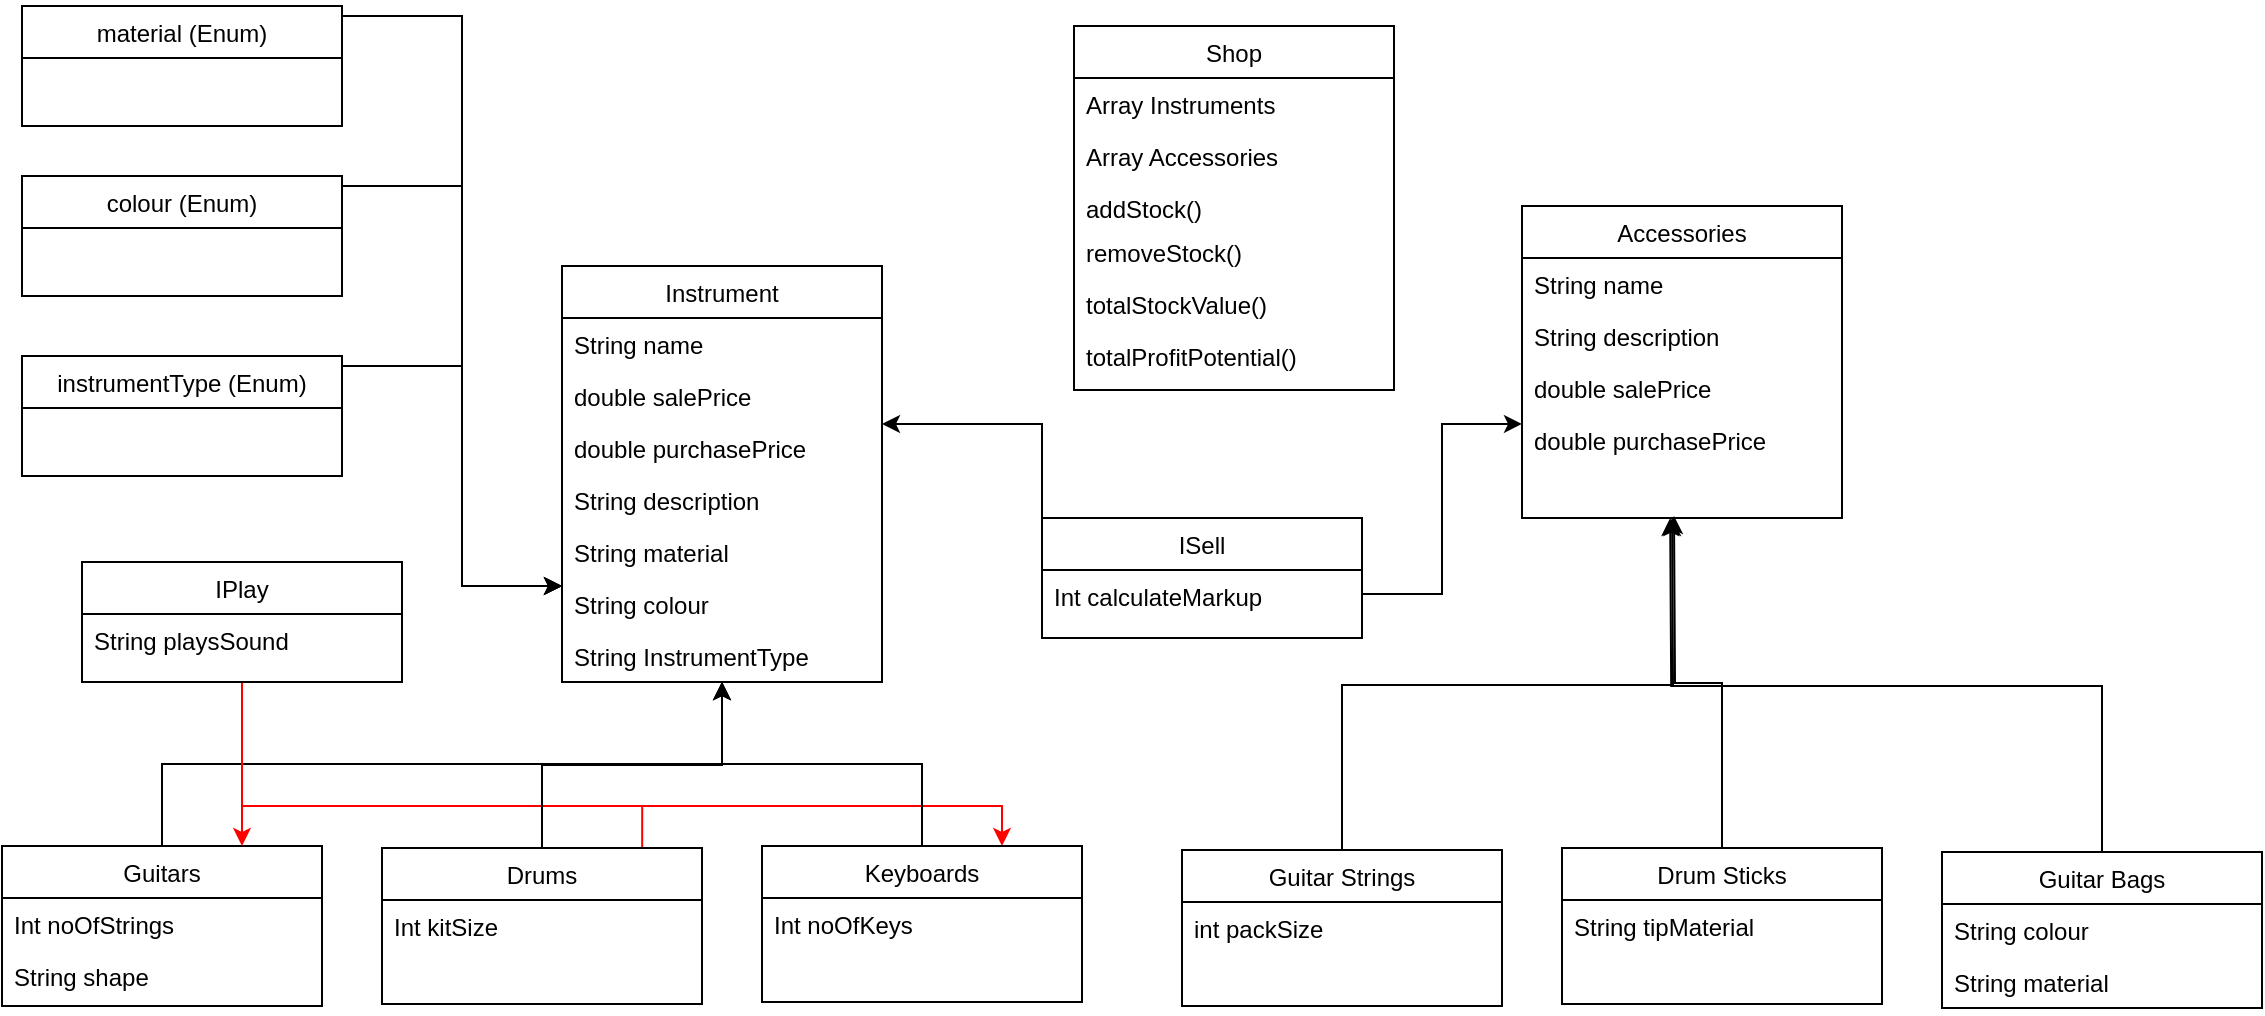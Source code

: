 <mxfile version="14.7.2" type="device"><diagram id="C5RBs43oDa-KdzZeNtuy" name="Page-1"><mxGraphModel dx="2065" dy="514" grid="1" gridSize="10" guides="1" tooltips="1" connect="1" arrows="1" fold="1" page="1" pageScale="1" pageWidth="827" pageHeight="1169" math="0" shadow="0"><root><mxCell id="WIyWlLk6GJQsqaUBKTNV-0"/><mxCell id="WIyWlLk6GJQsqaUBKTNV-1" parent="WIyWlLk6GJQsqaUBKTNV-0"/><mxCell id="zkfFHV4jXpPFQw0GAbJ--13" value="Shop&#10;" style="swimlane;fontStyle=0;align=center;verticalAlign=top;childLayout=stackLayout;horizontal=1;startSize=26;horizontalStack=0;resizeParent=1;resizeLast=0;collapsible=1;marginBottom=0;rounded=0;shadow=0;strokeWidth=1;" parent="WIyWlLk6GJQsqaUBKTNV-1" vertex="1"><mxGeometry x="386" y="120" width="160" height="182" as="geometry"><mxRectangle x="340" y="380" width="170" height="26" as="alternateBounds"/></mxGeometry></mxCell><mxCell id="fQYTBatKoe05oKKrotgL-78" value="Array Instruments" style="text;align=left;verticalAlign=top;spacingLeft=4;spacingRight=4;overflow=hidden;rotatable=0;points=[[0,0.5],[1,0.5]];portConstraint=eastwest;" vertex="1" parent="zkfFHV4jXpPFQw0GAbJ--13"><mxGeometry y="26" width="160" height="26" as="geometry"/></mxCell><mxCell id="fQYTBatKoe05oKKrotgL-79" value="Array Accessories" style="text;align=left;verticalAlign=top;spacingLeft=4;spacingRight=4;overflow=hidden;rotatable=0;points=[[0,0.5],[1,0.5]];portConstraint=eastwest;" vertex="1" parent="zkfFHV4jXpPFQw0GAbJ--13"><mxGeometry y="52" width="160" height="26" as="geometry"/></mxCell><mxCell id="fQYTBatKoe05oKKrotgL-80" value="addStock()" style="text;align=left;verticalAlign=top;spacingLeft=4;spacingRight=4;overflow=hidden;rotatable=0;points=[[0,0.5],[1,0.5]];portConstraint=eastwest;" vertex="1" parent="zkfFHV4jXpPFQw0GAbJ--13"><mxGeometry y="78" width="160" height="22" as="geometry"/></mxCell><mxCell id="fQYTBatKoe05oKKrotgL-81" value="removeStock()" style="text;align=left;verticalAlign=top;spacingLeft=4;spacingRight=4;overflow=hidden;rotatable=0;points=[[0,0.5],[1,0.5]];portConstraint=eastwest;" vertex="1" parent="zkfFHV4jXpPFQw0GAbJ--13"><mxGeometry y="100" width="160" height="26" as="geometry"/></mxCell><mxCell id="fQYTBatKoe05oKKrotgL-82" value="totalStockValue()" style="text;align=left;verticalAlign=top;spacingLeft=4;spacingRight=4;overflow=hidden;rotatable=0;points=[[0,0.5],[1,0.5]];portConstraint=eastwest;" vertex="1" parent="zkfFHV4jXpPFQw0GAbJ--13"><mxGeometry y="126" width="160" height="26" as="geometry"/></mxCell><mxCell id="fQYTBatKoe05oKKrotgL-83" value="totalProfitPotential()" style="text;align=left;verticalAlign=top;spacingLeft=4;spacingRight=4;overflow=hidden;rotatable=0;points=[[0,0.5],[1,0.5]];portConstraint=eastwest;" vertex="1" parent="zkfFHV4jXpPFQw0GAbJ--13"><mxGeometry y="152" width="160" height="26" as="geometry"/></mxCell><mxCell id="fQYTBatKoe05oKKrotgL-1" value="Accessories" style="swimlane;fontStyle=0;align=center;verticalAlign=top;childLayout=stackLayout;horizontal=1;startSize=26;horizontalStack=0;resizeParent=1;resizeLast=0;collapsible=1;marginBottom=0;rounded=0;shadow=0;strokeWidth=1;" vertex="1" parent="WIyWlLk6GJQsqaUBKTNV-1"><mxGeometry x="610" y="210" width="160" height="156" as="geometry"><mxRectangle x="340" y="380" width="170" height="26" as="alternateBounds"/></mxGeometry></mxCell><mxCell id="fQYTBatKoe05oKKrotgL-64" value="String name" style="text;align=left;verticalAlign=top;spacingLeft=4;spacingRight=4;overflow=hidden;rotatable=0;points=[[0,0.5],[1,0.5]];portConstraint=eastwest;" vertex="1" parent="fQYTBatKoe05oKKrotgL-1"><mxGeometry y="26" width="160" height="26" as="geometry"/></mxCell><mxCell id="fQYTBatKoe05oKKrotgL-67" value="String description" style="text;align=left;verticalAlign=top;spacingLeft=4;spacingRight=4;overflow=hidden;rotatable=0;points=[[0,0.5],[1,0.5]];portConstraint=eastwest;" vertex="1" parent="fQYTBatKoe05oKKrotgL-1"><mxGeometry y="52" width="160" height="26" as="geometry"/></mxCell><mxCell id="fQYTBatKoe05oKKrotgL-65" value="double salePrice" style="text;align=left;verticalAlign=top;spacingLeft=4;spacingRight=4;overflow=hidden;rotatable=0;points=[[0,0.5],[1,0.5]];portConstraint=eastwest;" vertex="1" parent="fQYTBatKoe05oKKrotgL-1"><mxGeometry y="78" width="160" height="26" as="geometry"/></mxCell><mxCell id="fQYTBatKoe05oKKrotgL-66" value="double purchasePrice" style="text;align=left;verticalAlign=top;spacingLeft=4;spacingRight=4;overflow=hidden;rotatable=0;points=[[0,0.5],[1,0.5]];portConstraint=eastwest;" vertex="1" parent="fQYTBatKoe05oKKrotgL-1"><mxGeometry y="104" width="160" height="26" as="geometry"/></mxCell><mxCell id="fQYTBatKoe05oKKrotgL-45" style="edgeStyle=orthogonalEdgeStyle;rounded=0;orthogonalLoop=1;jettySize=auto;html=1;exitX=0.5;exitY=0;exitDx=0;exitDy=0;entryX=0.5;entryY=1;entryDx=0;entryDy=0;" edge="1" parent="WIyWlLk6GJQsqaUBKTNV-1" source="fQYTBatKoe05oKKrotgL-13" target="fQYTBatKoe05oKKrotgL-19"><mxGeometry relative="1" as="geometry"/></mxCell><mxCell id="fQYTBatKoe05oKKrotgL-13" value="Guitars" style="swimlane;fontStyle=0;align=center;verticalAlign=top;childLayout=stackLayout;horizontal=1;startSize=26;horizontalStack=0;resizeParent=1;resizeLast=0;collapsible=1;marginBottom=0;rounded=0;shadow=0;strokeWidth=1;" vertex="1" parent="WIyWlLk6GJQsqaUBKTNV-1"><mxGeometry x="-150" y="530" width="160" height="80" as="geometry"><mxRectangle x="130" y="380" width="160" height="26" as="alternateBounds"/></mxGeometry></mxCell><mxCell id="fQYTBatKoe05oKKrotgL-36" value="Int noOfStrings" style="text;align=left;verticalAlign=top;spacingLeft=4;spacingRight=4;overflow=hidden;rotatable=0;points=[[0,0.5],[1,0.5]];portConstraint=eastwest;" vertex="1" parent="fQYTBatKoe05oKKrotgL-13"><mxGeometry y="26" width="160" height="26" as="geometry"/></mxCell><mxCell id="fQYTBatKoe05oKKrotgL-37" value="String shape" style="text;align=left;verticalAlign=top;spacingLeft=4;spacingRight=4;overflow=hidden;rotatable=0;points=[[0,0.5],[1,0.5]];portConstraint=eastwest;" vertex="1" parent="fQYTBatKoe05oKKrotgL-13"><mxGeometry y="52" width="160" height="26" as="geometry"/></mxCell><mxCell id="fQYTBatKoe05oKKrotgL-19" value="Instrument" style="swimlane;fontStyle=0;align=center;verticalAlign=top;childLayout=stackLayout;horizontal=1;startSize=26;horizontalStack=0;resizeParent=1;resizeLast=0;collapsible=1;marginBottom=0;rounded=0;shadow=0;strokeWidth=1;" vertex="1" parent="WIyWlLk6GJQsqaUBKTNV-1"><mxGeometry x="130" y="240" width="160" height="208" as="geometry"><mxRectangle x="340" y="380" width="170" height="26" as="alternateBounds"/></mxGeometry></mxCell><mxCell id="fQYTBatKoe05oKKrotgL-29" value="String name" style="text;align=left;verticalAlign=top;spacingLeft=4;spacingRight=4;overflow=hidden;rotatable=0;points=[[0,0.5],[1,0.5]];portConstraint=eastwest;" vertex="1" parent="fQYTBatKoe05oKKrotgL-19"><mxGeometry y="26" width="160" height="26" as="geometry"/></mxCell><mxCell id="fQYTBatKoe05oKKrotgL-0" value="double salePrice" style="text;align=left;verticalAlign=top;spacingLeft=4;spacingRight=4;overflow=hidden;rotatable=0;points=[[0,0.5],[1,0.5]];portConstraint=eastwest;" vertex="1" parent="fQYTBatKoe05oKKrotgL-19"><mxGeometry y="52" width="160" height="26" as="geometry"/></mxCell><mxCell id="fQYTBatKoe05oKKrotgL-12" value="double purchasePrice" style="text;align=left;verticalAlign=top;spacingLeft=4;spacingRight=4;overflow=hidden;rotatable=0;points=[[0,0.5],[1,0.5]];portConstraint=eastwest;" vertex="1" parent="fQYTBatKoe05oKKrotgL-19"><mxGeometry y="78" width="160" height="26" as="geometry"/></mxCell><mxCell id="fQYTBatKoe05oKKrotgL-31" value="String description" style="text;align=left;verticalAlign=top;spacingLeft=4;spacingRight=4;overflow=hidden;rotatable=0;points=[[0,0.5],[1,0.5]];portConstraint=eastwest;" vertex="1" parent="fQYTBatKoe05oKKrotgL-19"><mxGeometry y="104" width="160" height="26" as="geometry"/></mxCell><mxCell id="fQYTBatKoe05oKKrotgL-21" value="String material" style="text;align=left;verticalAlign=top;spacingLeft=4;spacingRight=4;overflow=hidden;rotatable=0;points=[[0,0.5],[1,0.5]];portConstraint=eastwest;" vertex="1" parent="fQYTBatKoe05oKKrotgL-19"><mxGeometry y="130" width="160" height="26" as="geometry"/></mxCell><mxCell id="fQYTBatKoe05oKKrotgL-24" value="String colour" style="text;align=left;verticalAlign=top;spacingLeft=4;spacingRight=4;overflow=hidden;rotatable=0;points=[[0,0.5],[1,0.5]];portConstraint=eastwest;" vertex="1" parent="fQYTBatKoe05oKKrotgL-19"><mxGeometry y="156" width="160" height="26" as="geometry"/></mxCell><mxCell id="fQYTBatKoe05oKKrotgL-25" value="String InstrumentType" style="text;align=left;verticalAlign=top;spacingLeft=4;spacingRight=4;overflow=hidden;rotatable=0;points=[[0,0.5],[1,0.5]];portConstraint=eastwest;" vertex="1" parent="fQYTBatKoe05oKKrotgL-19"><mxGeometry y="182" width="160" height="26" as="geometry"/></mxCell><mxCell id="fQYTBatKoe05oKKrotgL-86" style="edgeStyle=orthogonalEdgeStyle;rounded=0;orthogonalLoop=1;jettySize=auto;html=1;exitX=0.5;exitY=1;exitDx=0;exitDy=0;entryX=0.75;entryY=0;entryDx=0;entryDy=0;strokeColor=#FF0000;" edge="1" parent="WIyWlLk6GJQsqaUBKTNV-1" source="fQYTBatKoe05oKKrotgL-26" target="fQYTBatKoe05oKKrotgL-13"><mxGeometry relative="1" as="geometry"/></mxCell><mxCell id="fQYTBatKoe05oKKrotgL-87" style="edgeStyle=orthogonalEdgeStyle;rounded=0;orthogonalLoop=1;jettySize=auto;html=1;exitX=0.5;exitY=1;exitDx=0;exitDy=0;entryX=0.813;entryY=0.115;entryDx=0;entryDy=0;entryPerimeter=0;strokeColor=#FF0000;" edge="1" parent="WIyWlLk6GJQsqaUBKTNV-1" source="fQYTBatKoe05oKKrotgL-26" target="fQYTBatKoe05oKKrotgL-38"><mxGeometry relative="1" as="geometry"><Array as="points"><mxPoint x="-30" y="510"/><mxPoint x="170" y="510"/></Array></mxGeometry></mxCell><mxCell id="fQYTBatKoe05oKKrotgL-88" style="edgeStyle=orthogonalEdgeStyle;rounded=0;orthogonalLoop=1;jettySize=auto;html=1;exitX=0.5;exitY=1;exitDx=0;exitDy=0;entryX=0.75;entryY=0;entryDx=0;entryDy=0;fillColor=#FF0000;strokeColor=#FF0000;" edge="1" parent="WIyWlLk6GJQsqaUBKTNV-1" source="fQYTBatKoe05oKKrotgL-26" target="fQYTBatKoe05oKKrotgL-41"><mxGeometry relative="1" as="geometry"><Array as="points"><mxPoint x="-30" y="510"/><mxPoint x="350" y="510"/></Array></mxGeometry></mxCell><mxCell id="fQYTBatKoe05oKKrotgL-26" value="IPlay" style="swimlane;fontStyle=0;align=center;verticalAlign=top;childLayout=stackLayout;horizontal=1;startSize=26;horizontalStack=0;resizeParent=1;resizeLast=0;collapsible=1;marginBottom=0;rounded=0;shadow=0;strokeWidth=1;" vertex="1" parent="WIyWlLk6GJQsqaUBKTNV-1"><mxGeometry x="-110" y="388" width="160" height="60" as="geometry"><mxRectangle x="340" y="380" width="170" height="26" as="alternateBounds"/></mxGeometry></mxCell><mxCell id="fQYTBatKoe05oKKrotgL-27" value="String playsSound" style="text;align=left;verticalAlign=top;spacingLeft=4;spacingRight=4;overflow=hidden;rotatable=0;points=[[0,0.5],[1,0.5]];portConstraint=eastwest;" vertex="1" parent="fQYTBatKoe05oKKrotgL-26"><mxGeometry y="26" width="160" height="26" as="geometry"/></mxCell><mxCell id="fQYTBatKoe05oKKrotgL-61" style="edgeStyle=orthogonalEdgeStyle;rounded=0;orthogonalLoop=1;jettySize=auto;html=1;exitX=1;exitY=0.5;exitDx=0;exitDy=0;" edge="1" parent="WIyWlLk6GJQsqaUBKTNV-1" source="fQYTBatKoe05oKKrotgL-32"><mxGeometry relative="1" as="geometry"><mxPoint x="130" y="400" as="targetPoint"/><Array as="points"><mxPoint x="80" y="200"/><mxPoint x="80" y="400"/></Array></mxGeometry></mxCell><mxCell id="fQYTBatKoe05oKKrotgL-32" value="colour (Enum)" style="swimlane;fontStyle=0;align=center;verticalAlign=top;childLayout=stackLayout;horizontal=1;startSize=26;horizontalStack=0;resizeParent=1;resizeLast=0;collapsible=1;marginBottom=0;rounded=0;shadow=0;strokeWidth=1;" vertex="1" parent="WIyWlLk6GJQsqaUBKTNV-1"><mxGeometry x="-140" y="195" width="160" height="60" as="geometry"><mxRectangle x="340" y="380" width="170" height="26" as="alternateBounds"/></mxGeometry></mxCell><mxCell id="fQYTBatKoe05oKKrotgL-63" style="edgeStyle=orthogonalEdgeStyle;rounded=0;orthogonalLoop=1;jettySize=auto;html=1;exitX=1;exitY=0.5;exitDx=0;exitDy=0;" edge="1" parent="WIyWlLk6GJQsqaUBKTNV-1" source="fQYTBatKoe05oKKrotgL-33" target="fQYTBatKoe05oKKrotgL-24"><mxGeometry relative="1" as="geometry"><Array as="points"><mxPoint x="80" y="115"/><mxPoint x="80" y="400"/></Array></mxGeometry></mxCell><mxCell id="fQYTBatKoe05oKKrotgL-33" value="material (Enum)" style="swimlane;fontStyle=0;align=center;verticalAlign=top;childLayout=stackLayout;horizontal=1;startSize=26;horizontalStack=0;resizeParent=1;resizeLast=0;collapsible=1;marginBottom=0;rounded=0;shadow=0;strokeWidth=1;" vertex="1" parent="WIyWlLk6GJQsqaUBKTNV-1"><mxGeometry x="-140" y="110" width="160" height="60" as="geometry"><mxRectangle x="340" y="380" width="170" height="26" as="alternateBounds"/></mxGeometry></mxCell><mxCell id="fQYTBatKoe05oKKrotgL-62" style="edgeStyle=orthogonalEdgeStyle;rounded=0;orthogonalLoop=1;jettySize=auto;html=1;exitX=1;exitY=0.5;exitDx=0;exitDy=0;" edge="1" parent="WIyWlLk6GJQsqaUBKTNV-1" source="fQYTBatKoe05oKKrotgL-34"><mxGeometry relative="1" as="geometry"><mxPoint x="130" y="400" as="targetPoint"/><Array as="points"><mxPoint x="80" y="290"/><mxPoint x="80" y="400"/></Array></mxGeometry></mxCell><mxCell id="fQYTBatKoe05oKKrotgL-34" value="instrumentType (Enum)" style="swimlane;fontStyle=0;align=center;verticalAlign=top;childLayout=stackLayout;horizontal=1;startSize=26;horizontalStack=0;resizeParent=1;resizeLast=0;collapsible=1;marginBottom=0;rounded=0;shadow=0;strokeWidth=1;" vertex="1" parent="WIyWlLk6GJQsqaUBKTNV-1"><mxGeometry x="-140" y="285" width="160" height="60" as="geometry"><mxRectangle x="340" y="380" width="170" height="26" as="alternateBounds"/></mxGeometry></mxCell><mxCell id="fQYTBatKoe05oKKrotgL-48" style="edgeStyle=orthogonalEdgeStyle;rounded=0;orthogonalLoop=1;jettySize=auto;html=1;exitX=0.5;exitY=0;exitDx=0;exitDy=0;entryX=0.5;entryY=1;entryDx=0;entryDy=0;entryPerimeter=0;" edge="1" parent="WIyWlLk6GJQsqaUBKTNV-1" source="fQYTBatKoe05oKKrotgL-38" target="fQYTBatKoe05oKKrotgL-25"><mxGeometry relative="1" as="geometry"/></mxCell><mxCell id="fQYTBatKoe05oKKrotgL-38" value="Drums" style="swimlane;fontStyle=0;align=center;verticalAlign=top;childLayout=stackLayout;horizontal=1;startSize=26;horizontalStack=0;resizeParent=1;resizeLast=0;collapsible=1;marginBottom=0;rounded=0;shadow=0;strokeWidth=1;" vertex="1" parent="WIyWlLk6GJQsqaUBKTNV-1"><mxGeometry x="40" y="531" width="160" height="78" as="geometry"><mxRectangle x="130" y="380" width="160" height="26" as="alternateBounds"/></mxGeometry></mxCell><mxCell id="fQYTBatKoe05oKKrotgL-39" value="Int kitSize" style="text;align=left;verticalAlign=top;spacingLeft=4;spacingRight=4;overflow=hidden;rotatable=0;points=[[0,0.5],[1,0.5]];portConstraint=eastwest;" vertex="1" parent="fQYTBatKoe05oKKrotgL-38"><mxGeometry y="26" width="160" height="26" as="geometry"/></mxCell><mxCell id="fQYTBatKoe05oKKrotgL-47" style="edgeStyle=orthogonalEdgeStyle;rounded=0;orthogonalLoop=1;jettySize=auto;html=1;exitX=0.5;exitY=0;exitDx=0;exitDy=0;entryX=0.5;entryY=1;entryDx=0;entryDy=0;entryPerimeter=0;" edge="1" parent="WIyWlLk6GJQsqaUBKTNV-1" source="fQYTBatKoe05oKKrotgL-41" target="fQYTBatKoe05oKKrotgL-25"><mxGeometry relative="1" as="geometry"/></mxCell><mxCell id="fQYTBatKoe05oKKrotgL-41" value="Keyboards" style="swimlane;fontStyle=0;align=center;verticalAlign=top;childLayout=stackLayout;horizontal=1;startSize=26;horizontalStack=0;resizeParent=1;resizeLast=0;collapsible=1;marginBottom=0;rounded=0;shadow=0;strokeWidth=1;" vertex="1" parent="WIyWlLk6GJQsqaUBKTNV-1"><mxGeometry x="230" y="530" width="160" height="78" as="geometry"><mxRectangle x="130" y="380" width="160" height="26" as="alternateBounds"/></mxGeometry></mxCell><mxCell id="fQYTBatKoe05oKKrotgL-42" value="Int noOfKeys" style="text;align=left;verticalAlign=top;spacingLeft=4;spacingRight=4;overflow=hidden;rotatable=0;points=[[0,0.5],[1,0.5]];portConstraint=eastwest;" vertex="1" parent="fQYTBatKoe05oKKrotgL-41"><mxGeometry y="26" width="160" height="26" as="geometry"/></mxCell><mxCell id="fQYTBatKoe05oKKrotgL-43" value="ISell" style="swimlane;fontStyle=0;align=center;verticalAlign=top;childLayout=stackLayout;horizontal=1;startSize=26;horizontalStack=0;resizeParent=1;resizeLast=0;collapsible=1;marginBottom=0;rounded=0;shadow=0;strokeWidth=1;" vertex="1" parent="WIyWlLk6GJQsqaUBKTNV-1"><mxGeometry x="370" y="366" width="160" height="60" as="geometry"><mxRectangle x="340" y="380" width="170" height="26" as="alternateBounds"/></mxGeometry></mxCell><mxCell id="fQYTBatKoe05oKKrotgL-44" value="Int calculateMarkup" style="text;align=left;verticalAlign=top;spacingLeft=4;spacingRight=4;overflow=hidden;rotatable=0;points=[[0,0.5],[1,0.5]];portConstraint=eastwest;" vertex="1" parent="fQYTBatKoe05oKKrotgL-43"><mxGeometry y="26" width="160" height="24" as="geometry"/></mxCell><mxCell id="fQYTBatKoe05oKKrotgL-73" style="edgeStyle=orthogonalEdgeStyle;rounded=0;orthogonalLoop=1;jettySize=auto;html=1;exitX=0.5;exitY=0;exitDx=0;exitDy=0;entryX=0.469;entryY=1;entryDx=0;entryDy=0;entryPerimeter=0;" edge="1" parent="WIyWlLk6GJQsqaUBKTNV-1" source="fQYTBatKoe05oKKrotgL-49"><mxGeometry relative="1" as="geometry"><mxPoint x="685.04" y="366" as="targetPoint"/></mxGeometry></mxCell><mxCell id="fQYTBatKoe05oKKrotgL-49" value="Guitar Strings" style="swimlane;fontStyle=0;align=center;verticalAlign=top;childLayout=stackLayout;horizontal=1;startSize=26;horizontalStack=0;resizeParent=1;resizeLast=0;collapsible=1;marginBottom=0;rounded=0;shadow=0;strokeWidth=1;" vertex="1" parent="WIyWlLk6GJQsqaUBKTNV-1"><mxGeometry x="440" y="532" width="160" height="78" as="geometry"><mxRectangle x="130" y="380" width="160" height="26" as="alternateBounds"/></mxGeometry></mxCell><mxCell id="fQYTBatKoe05oKKrotgL-50" value="int packSize" style="text;align=left;verticalAlign=top;spacingLeft=4;spacingRight=4;overflow=hidden;rotatable=0;points=[[0,0.5],[1,0.5]];portConstraint=eastwest;" vertex="1" parent="fQYTBatKoe05oKKrotgL-49"><mxGeometry y="26" width="160" height="26" as="geometry"/></mxCell><mxCell id="fQYTBatKoe05oKKrotgL-74" style="edgeStyle=orthogonalEdgeStyle;rounded=0;orthogonalLoop=1;jettySize=auto;html=1;exitX=0.5;exitY=0;exitDx=0;exitDy=0;entryX=0.475;entryY=0.962;entryDx=0;entryDy=0;entryPerimeter=0;" edge="1" parent="WIyWlLk6GJQsqaUBKTNV-1" source="fQYTBatKoe05oKKrotgL-52"><mxGeometry relative="1" as="geometry"><mxPoint x="686" y="365.012" as="targetPoint"/></mxGeometry></mxCell><mxCell id="fQYTBatKoe05oKKrotgL-52" value="Drum Sticks" style="swimlane;fontStyle=0;align=center;verticalAlign=top;childLayout=stackLayout;horizontal=1;startSize=26;horizontalStack=0;resizeParent=1;resizeLast=0;collapsible=1;marginBottom=0;rounded=0;shadow=0;strokeWidth=1;" vertex="1" parent="WIyWlLk6GJQsqaUBKTNV-1"><mxGeometry x="630" y="531" width="160" height="78" as="geometry"><mxRectangle x="130" y="380" width="160" height="26" as="alternateBounds"/></mxGeometry></mxCell><mxCell id="fQYTBatKoe05oKKrotgL-53" value="String tipMaterial" style="text;align=left;verticalAlign=top;spacingLeft=4;spacingRight=4;overflow=hidden;rotatable=0;points=[[0,0.5],[1,0.5]];portConstraint=eastwest;" vertex="1" parent="fQYTBatKoe05oKKrotgL-52"><mxGeometry y="26" width="160" height="26" as="geometry"/></mxCell><mxCell id="fQYTBatKoe05oKKrotgL-72" style="edgeStyle=orthogonalEdgeStyle;rounded=0;orthogonalLoop=1;jettySize=auto;html=1;exitX=0.5;exitY=0;exitDx=0;exitDy=0;entryX=0.463;entryY=1;entryDx=0;entryDy=0;entryPerimeter=0;" edge="1" parent="WIyWlLk6GJQsqaUBKTNV-1" source="fQYTBatKoe05oKKrotgL-54"><mxGeometry relative="1" as="geometry"><mxPoint x="684.08" y="366" as="targetPoint"/></mxGeometry></mxCell><mxCell id="fQYTBatKoe05oKKrotgL-54" value="Guitar Bags" style="swimlane;fontStyle=0;align=center;verticalAlign=top;childLayout=stackLayout;horizontal=1;startSize=26;horizontalStack=0;resizeParent=1;resizeLast=0;collapsible=1;marginBottom=0;rounded=0;shadow=0;strokeWidth=1;" vertex="1" parent="WIyWlLk6GJQsqaUBKTNV-1"><mxGeometry x="820" y="533" width="160" height="78" as="geometry"><mxRectangle x="130" y="380" width="160" height="26" as="alternateBounds"/></mxGeometry></mxCell><mxCell id="fQYTBatKoe05oKKrotgL-55" value="String colour" style="text;align=left;verticalAlign=top;spacingLeft=4;spacingRight=4;overflow=hidden;rotatable=0;points=[[0,0.5],[1,0.5]];portConstraint=eastwest;" vertex="1" parent="fQYTBatKoe05oKKrotgL-54"><mxGeometry y="26" width="160" height="26" as="geometry"/></mxCell><mxCell id="fQYTBatKoe05oKKrotgL-91" value="String material" style="text;align=left;verticalAlign=top;spacingLeft=4;spacingRight=4;overflow=hidden;rotatable=0;points=[[0,0.5],[1,0.5]];portConstraint=eastwest;" vertex="1" parent="fQYTBatKoe05oKKrotgL-54"><mxGeometry y="52" width="160" height="26" as="geometry"/></mxCell><mxCell id="fQYTBatKoe05oKKrotgL-76" style="edgeStyle=orthogonalEdgeStyle;rounded=0;orthogonalLoop=1;jettySize=auto;html=1;exitX=0;exitY=0.5;exitDx=0;exitDy=0;entryX=1;entryY=0.038;entryDx=0;entryDy=0;entryPerimeter=0;" edge="1" parent="WIyWlLk6GJQsqaUBKTNV-1" source="fQYTBatKoe05oKKrotgL-44" target="fQYTBatKoe05oKKrotgL-12"><mxGeometry relative="1" as="geometry"><Array as="points"><mxPoint x="310" y="319"/><mxPoint x="310" y="319"/></Array></mxGeometry></mxCell><mxCell id="fQYTBatKoe05oKKrotgL-77" style="edgeStyle=orthogonalEdgeStyle;rounded=0;orthogonalLoop=1;jettySize=auto;html=1;exitX=1;exitY=0.5;exitDx=0;exitDy=0;entryX=0;entryY=0.192;entryDx=0;entryDy=0;entryPerimeter=0;" edge="1" parent="WIyWlLk6GJQsqaUBKTNV-1" source="fQYTBatKoe05oKKrotgL-44" target="fQYTBatKoe05oKKrotgL-66"><mxGeometry relative="1" as="geometry"/></mxCell></root></mxGraphModel></diagram></mxfile>